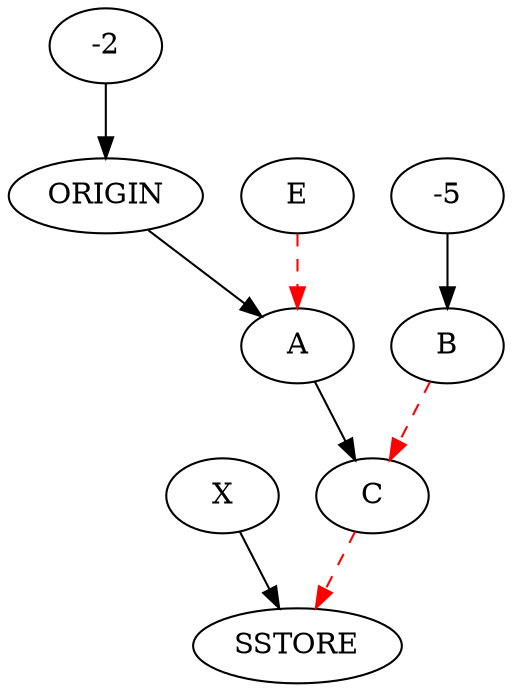 // TEST
digraph {
	n13 [label=C shape=oval]
	n1 [label=ORIGIN shape=oval]
	n5 [label=A shape=oval]
	n7 [label=X shape=oval]
	n10 [label=B shape=oval]
	n3 [label=E shape=oval]
	n14 [label=SSTORE shape=oval]
	n5 -> n13 [label="" color="" style=solid]
	n10 -> n13 [label="" color=red style=dashed]
	-2 -> n1 [label="" color="" style=solid]
	n3 -> n5 [label="" color=red style=dashed]
	n1 -> n5 [label="" color="" style=solid]
	-5 -> n10 [label="" color="" style=solid]
	n13 -> n14 [label="" color=red style=dashed]
	n7 -> n14 [label="" color="" style=solid]
}
